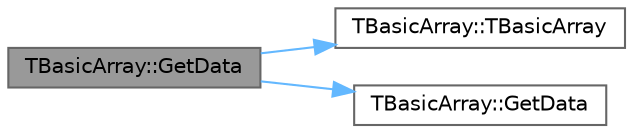 digraph "TBasicArray::GetData"
{
 // INTERACTIVE_SVG=YES
 // LATEX_PDF_SIZE
  bgcolor="transparent";
  edge [fontname=Helvetica,fontsize=10,labelfontname=Helvetica,labelfontsize=10];
  node [fontname=Helvetica,fontsize=10,shape=box,height=0.2,width=0.4];
  rankdir="LR";
  Node1 [id="Node000001",label="TBasicArray::GetData",height=0.2,width=0.4,color="gray40", fillcolor="grey60", style="filled", fontcolor="black",tooltip=" "];
  Node1 -> Node2 [id="edge1_Node000001_Node000002",color="steelblue1",style="solid",tooltip=" "];
  Node2 [id="Node000002",label="TBasicArray::TBasicArray",height=0.2,width=0.4,color="grey40", fillcolor="white", style="filled",URL="$d1/da6/classTBasicArray.html#a4727b2374797c965e5a1aa7fb66ff714",tooltip=" "];
  Node1 -> Node3 [id="edge2_Node000001_Node000003",color="steelblue1",style="solid",tooltip=" "];
  Node3 [id="Node000003",label="TBasicArray::GetData",height=0.2,width=0.4,color="grey40", fillcolor="white", style="filled",URL="$d1/da6/classTBasicArray.html#a97a46db97bea54e70f692e5b5a87149a",tooltip=" "];
}
